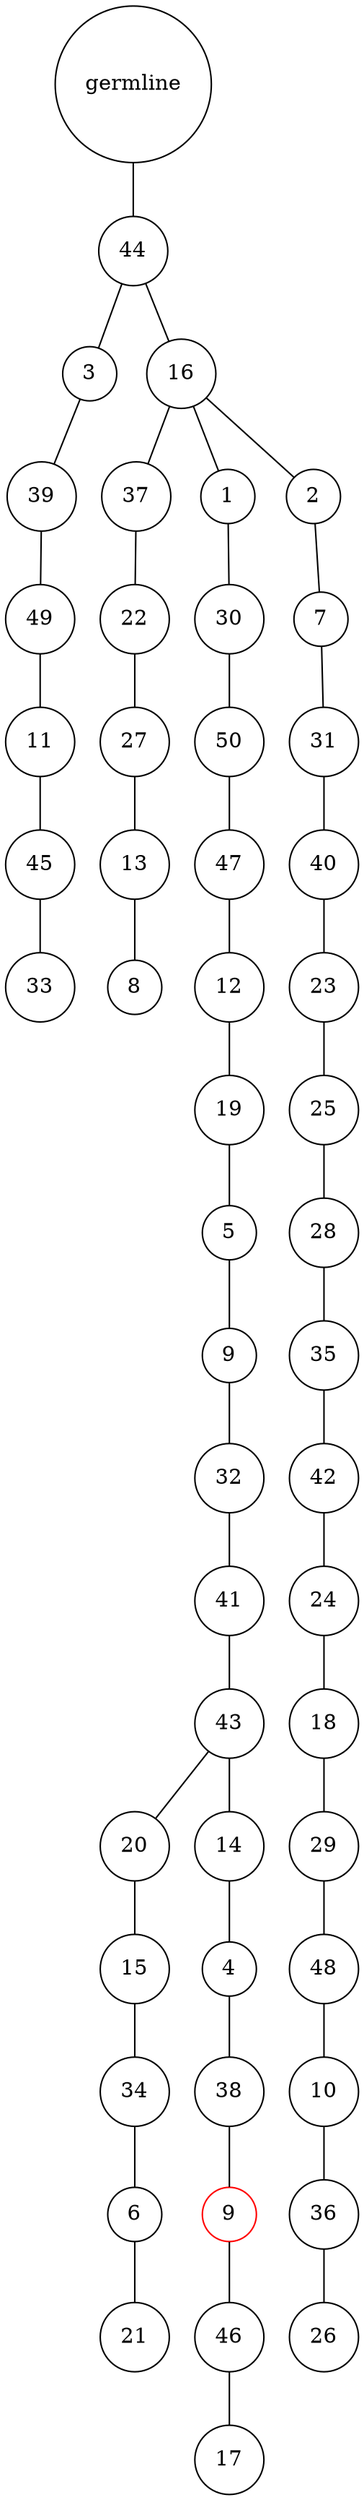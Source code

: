 graph {
	rankdir=UD;
	splines=line;
	node [shape=circle]
	"0x7f98a36cd610" [label="germline"];
	"0x7f98a36cd640" [label="44"];
	"0x7f98a36cd610" -- "0x7f98a36cd640" ;
	"0x7f98a36cd670" [label="3"];
	"0x7f98a36cd640" -- "0x7f98a36cd670" ;
	"0x7f98a36cd6a0" [label="39"];
	"0x7f98a36cd670" -- "0x7f98a36cd6a0" ;
	"0x7f98a36cd6d0" [label="49"];
	"0x7f98a36cd6a0" -- "0x7f98a36cd6d0" ;
	"0x7f98a36cd700" [label="11"];
	"0x7f98a36cd6d0" -- "0x7f98a36cd700" ;
	"0x7f98a36cd730" [label="45"];
	"0x7f98a36cd700" -- "0x7f98a36cd730" ;
	"0x7f98a36cd760" [label="33"];
	"0x7f98a36cd730" -- "0x7f98a36cd760" ;
	"0x7f98a36cd790" [label="16"];
	"0x7f98a36cd640" -- "0x7f98a36cd790" ;
	"0x7f98a36cd7c0" [label="37"];
	"0x7f98a36cd790" -- "0x7f98a36cd7c0" ;
	"0x7f98a36cd7f0" [label="22"];
	"0x7f98a36cd7c0" -- "0x7f98a36cd7f0" ;
	"0x7f98a36cd820" [label="27"];
	"0x7f98a36cd7f0" -- "0x7f98a36cd820" ;
	"0x7f98a36cd850" [label="13"];
	"0x7f98a36cd820" -- "0x7f98a36cd850" ;
	"0x7f98a36cd880" [label="8"];
	"0x7f98a36cd850" -- "0x7f98a36cd880" ;
	"0x7f98a36cd8b0" [label="1"];
	"0x7f98a36cd790" -- "0x7f98a36cd8b0" ;
	"0x7f98a36cd8e0" [label="30"];
	"0x7f98a36cd8b0" -- "0x7f98a36cd8e0" ;
	"0x7f98a36cd910" [label="50"];
	"0x7f98a36cd8e0" -- "0x7f98a36cd910" ;
	"0x7f98a36cd940" [label="47"];
	"0x7f98a36cd910" -- "0x7f98a36cd940" ;
	"0x7f98a36cd970" [label="12"];
	"0x7f98a36cd940" -- "0x7f98a36cd970" ;
	"0x7f98a36cd9a0" [label="19"];
	"0x7f98a36cd970" -- "0x7f98a36cd9a0" ;
	"0x7f98a36cd9d0" [label="5"];
	"0x7f98a36cd9a0" -- "0x7f98a36cd9d0" ;
	"0x7f98a36cda00" [label="9"];
	"0x7f98a36cd9d0" -- "0x7f98a36cda00" ;
	"0x7f98a36cda30" [label="32"];
	"0x7f98a36cda00" -- "0x7f98a36cda30" ;
	"0x7f98a36cda60" [label="41"];
	"0x7f98a36cda30" -- "0x7f98a36cda60" ;
	"0x7f98a36cda90" [label="43"];
	"0x7f98a36cda60" -- "0x7f98a36cda90" ;
	"0x7f98a36cdac0" [label="20"];
	"0x7f98a36cda90" -- "0x7f98a36cdac0" ;
	"0x7f98a36cdaf0" [label="15"];
	"0x7f98a36cdac0" -- "0x7f98a36cdaf0" ;
	"0x7f98a36cdb20" [label="34"];
	"0x7f98a36cdaf0" -- "0x7f98a36cdb20" ;
	"0x7f98a36cdb50" [label="6"];
	"0x7f98a36cdb20" -- "0x7f98a36cdb50" ;
	"0x7f98a36cdb80" [label="21"];
	"0x7f98a36cdb50" -- "0x7f98a36cdb80" ;
	"0x7f98a36cdbb0" [label="14"];
	"0x7f98a36cda90" -- "0x7f98a36cdbb0" ;
	"0x7f98a36cdbe0" [label="4"];
	"0x7f98a36cdbb0" -- "0x7f98a36cdbe0" ;
	"0x7f98a36cdc10" [label="38"];
	"0x7f98a36cdbe0" -- "0x7f98a36cdc10" ;
	"0x7f98a36cdc40" [label="9",color="red"];
	"0x7f98a36cdc10" -- "0x7f98a36cdc40" ;
	"0x7f98a36cdc70" [label="46"];
	"0x7f98a36cdc40" -- "0x7f98a36cdc70" ;
	"0x7f98a36cdca0" [label="17"];
	"0x7f98a36cdc70" -- "0x7f98a36cdca0" ;
	"0x7f98a36cdcd0" [label="2"];
	"0x7f98a36cd790" -- "0x7f98a36cdcd0" ;
	"0x7f98a36cdd00" [label="7"];
	"0x7f98a36cdcd0" -- "0x7f98a36cdd00" ;
	"0x7f98a36cdd30" [label="31"];
	"0x7f98a36cdd00" -- "0x7f98a36cdd30" ;
	"0x7f98a36cdd60" [label="40"];
	"0x7f98a36cdd30" -- "0x7f98a36cdd60" ;
	"0x7f98a36cdd90" [label="23"];
	"0x7f98a36cdd60" -- "0x7f98a36cdd90" ;
	"0x7f98a36cddc0" [label="25"];
	"0x7f98a36cdd90" -- "0x7f98a36cddc0" ;
	"0x7f98a36cddf0" [label="28"];
	"0x7f98a36cddc0" -- "0x7f98a36cddf0" ;
	"0x7f98a36cde20" [label="35"];
	"0x7f98a36cddf0" -- "0x7f98a36cde20" ;
	"0x7f98a36cde50" [label="42"];
	"0x7f98a36cde20" -- "0x7f98a36cde50" ;
	"0x7f98a36cde80" [label="24"];
	"0x7f98a36cde50" -- "0x7f98a36cde80" ;
	"0x7f98a36cdeb0" [label="18"];
	"0x7f98a36cde80" -- "0x7f98a36cdeb0" ;
	"0x7f98a36cdee0" [label="29"];
	"0x7f98a36cdeb0" -- "0x7f98a36cdee0" ;
	"0x7f98a36cdf10" [label="48"];
	"0x7f98a36cdee0" -- "0x7f98a36cdf10" ;
	"0x7f98a36cdf40" [label="10"];
	"0x7f98a36cdf10" -- "0x7f98a36cdf40" ;
	"0x7f98a36cdf70" [label="36"];
	"0x7f98a36cdf40" -- "0x7f98a36cdf70" ;
	"0x7f98a36cdfa0" [label="26"];
	"0x7f98a36cdf70" -- "0x7f98a36cdfa0" ;
}
